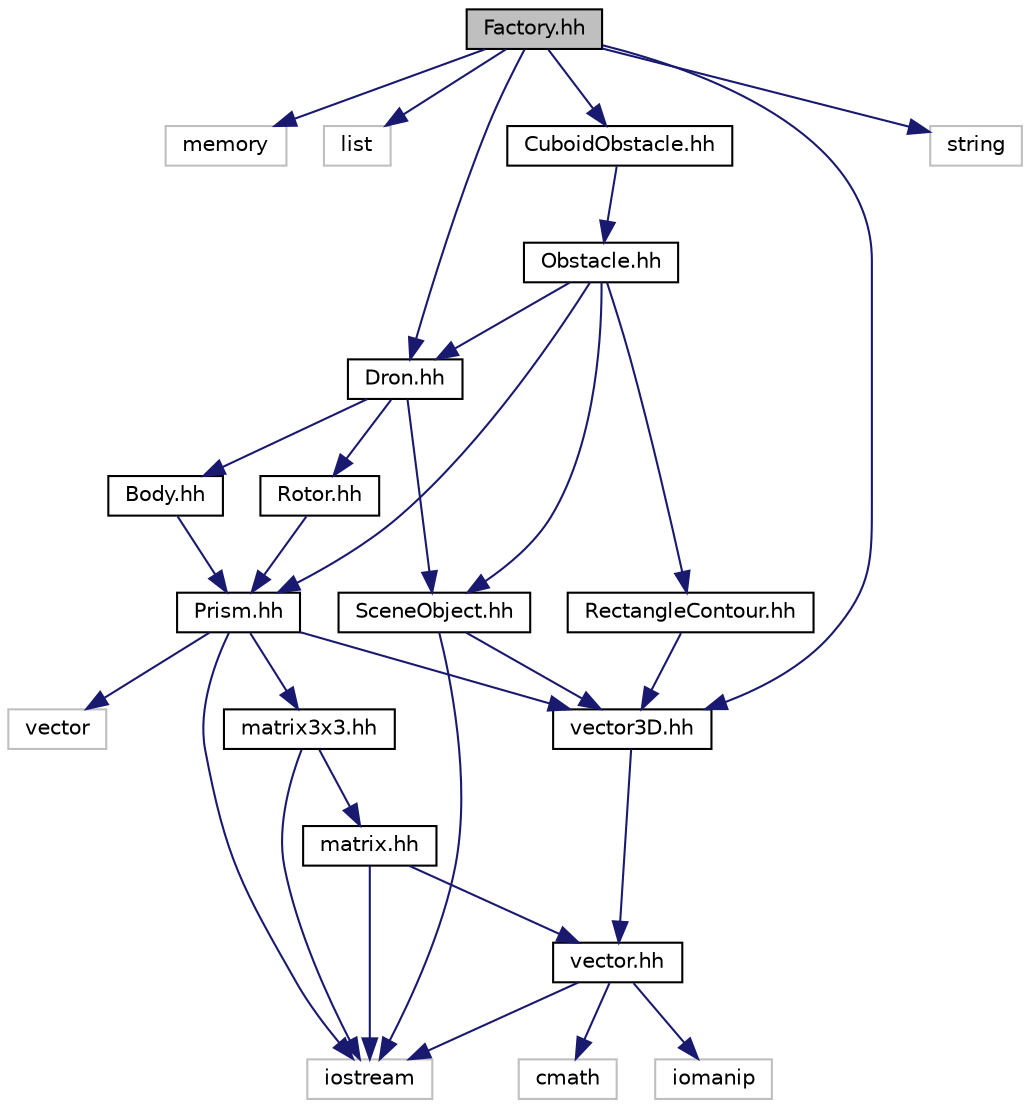 digraph "Factory.hh"
{
  edge [fontname="Helvetica",fontsize="10",labelfontname="Helvetica",labelfontsize="10"];
  node [fontname="Helvetica",fontsize="10",shape=record];
  Node0 [label="Factory.hh",height=0.2,width=0.4,color="black", fillcolor="grey75", style="filled", fontcolor="black"];
  Node0 -> Node1 [color="midnightblue",fontsize="10",style="solid",fontname="Helvetica"];
  Node1 [label="memory",height=0.2,width=0.4,color="grey75", fillcolor="white", style="filled"];
  Node0 -> Node2 [color="midnightblue",fontsize="10",style="solid",fontname="Helvetica"];
  Node2 [label="list",height=0.2,width=0.4,color="grey75", fillcolor="white", style="filled"];
  Node0 -> Node3 [color="midnightblue",fontsize="10",style="solid",fontname="Helvetica"];
  Node3 [label="Dron.hh",height=0.2,width=0.4,color="black", fillcolor="white", style="filled",URL="$_dron_8hh.html",tooltip="Ten plik zawiera definicję klasy Dron. "];
  Node3 -> Node4 [color="midnightblue",fontsize="10",style="solid",fontname="Helvetica"];
  Node4 [label="Rotor.hh",height=0.2,width=0.4,color="black", fillcolor="white", style="filled",URL="$_rotor_8hh.html",tooltip="Ten plik zawiera definicję klasy Rotor. "];
  Node4 -> Node5 [color="midnightblue",fontsize="10",style="solid",fontname="Helvetica"];
  Node5 [label="Prism.hh",height=0.2,width=0.4,color="black", fillcolor="white", style="filled",URL="$_prism_8hh.html",tooltip="Ten plik zawiera definicję klasy Prism. "];
  Node5 -> Node6 [color="midnightblue",fontsize="10",style="solid",fontname="Helvetica"];
  Node6 [label="iostream",height=0.2,width=0.4,color="grey75", fillcolor="white", style="filled"];
  Node5 -> Node7 [color="midnightblue",fontsize="10",style="solid",fontname="Helvetica"];
  Node7 [label="vector3D.hh",height=0.2,width=0.4,color="black", fillcolor="white", style="filled",URL="$vector3_d_8hh.html",tooltip="Ten plik zawiera definicję klasy Vector3D. "];
  Node7 -> Node8 [color="midnightblue",fontsize="10",style="solid",fontname="Helvetica"];
  Node8 [label="vector.hh",height=0.2,width=0.4,color="black", fillcolor="white", style="filled",URL="$vector_8hh.html",tooltip="Ten plik zawiera definicję szablonu Vector<> "];
  Node8 -> Node6 [color="midnightblue",fontsize="10",style="solid",fontname="Helvetica"];
  Node8 -> Node9 [color="midnightblue",fontsize="10",style="solid",fontname="Helvetica"];
  Node9 [label="iomanip",height=0.2,width=0.4,color="grey75", fillcolor="white", style="filled"];
  Node8 -> Node10 [color="midnightblue",fontsize="10",style="solid",fontname="Helvetica"];
  Node10 [label="cmath",height=0.2,width=0.4,color="grey75", fillcolor="white", style="filled"];
  Node5 -> Node11 [color="midnightblue",fontsize="10",style="solid",fontname="Helvetica"];
  Node11 [label="matrix3x3.hh",height=0.2,width=0.4,color="black", fillcolor="white", style="filled",URL="$matrix3x3_8hh.html",tooltip="Ten plik zawiera definicję klasy Matrix3x3. "];
  Node11 -> Node6 [color="midnightblue",fontsize="10",style="solid",fontname="Helvetica"];
  Node11 -> Node12 [color="midnightblue",fontsize="10",style="solid",fontname="Helvetica"];
  Node12 [label="matrix.hh",height=0.2,width=0.4,color="black", fillcolor="white", style="filled",URL="$matrix_8hh.html",tooltip="Ten plik zawiera definicję szablonu Matrix<> "];
  Node12 -> Node6 [color="midnightblue",fontsize="10",style="solid",fontname="Helvetica"];
  Node12 -> Node8 [color="midnightblue",fontsize="10",style="solid",fontname="Helvetica"];
  Node5 -> Node13 [color="midnightblue",fontsize="10",style="solid",fontname="Helvetica"];
  Node13 [label="vector",height=0.2,width=0.4,color="grey75", fillcolor="white", style="filled"];
  Node3 -> Node14 [color="midnightblue",fontsize="10",style="solid",fontname="Helvetica"];
  Node14 [label="Body.hh",height=0.2,width=0.4,color="black", fillcolor="white", style="filled",URL="$_body_8hh.html",tooltip="Ten plik zawiera definicję klasy Body. "];
  Node14 -> Node5 [color="midnightblue",fontsize="10",style="solid",fontname="Helvetica"];
  Node3 -> Node15 [color="midnightblue",fontsize="10",style="solid",fontname="Helvetica"];
  Node15 [label="SceneObject.hh",height=0.2,width=0.4,color="black", fillcolor="white", style="filled",URL="$_scene_object_8hh.html",tooltip="Ten plik zawiera definicję klasy SceneObject. "];
  Node15 -> Node6 [color="midnightblue",fontsize="10",style="solid",fontname="Helvetica"];
  Node15 -> Node7 [color="midnightblue",fontsize="10",style="solid",fontname="Helvetica"];
  Node0 -> Node16 [color="midnightblue",fontsize="10",style="solid",fontname="Helvetica"];
  Node16 [label="CuboidObstacle.hh",height=0.2,width=0.4,color="black", fillcolor="white", style="filled",URL="$_cuboid_obstacle_8hh.html",tooltip="Ten plik zawiera definicję klasy CuboidObstacle. "];
  Node16 -> Node17 [color="midnightblue",fontsize="10",style="solid",fontname="Helvetica"];
  Node17 [label="Obstacle.hh",height=0.2,width=0.4,color="black", fillcolor="white", style="filled",URL="$_obstacle_8hh.html",tooltip="Ten plik zawiera definicję klasy Obstacle. "];
  Node17 -> Node5 [color="midnightblue",fontsize="10",style="solid",fontname="Helvetica"];
  Node17 -> Node18 [color="midnightblue",fontsize="10",style="solid",fontname="Helvetica"];
  Node18 [label="RectangleContour.hh",height=0.2,width=0.4,color="black", fillcolor="white", style="filled",URL="$_rectangle_contour_8hh.html",tooltip="Ten plik zawiera definicję klasy RectangleContour. "];
  Node18 -> Node7 [color="midnightblue",fontsize="10",style="solid",fontname="Helvetica"];
  Node17 -> Node15 [color="midnightblue",fontsize="10",style="solid",fontname="Helvetica"];
  Node17 -> Node3 [color="midnightblue",fontsize="10",style="solid",fontname="Helvetica"];
  Node0 -> Node7 [color="midnightblue",fontsize="10",style="solid",fontname="Helvetica"];
  Node0 -> Node19 [color="midnightblue",fontsize="10",style="solid",fontname="Helvetica"];
  Node19 [label="string",height=0.2,width=0.4,color="grey75", fillcolor="white", style="filled"];
}

